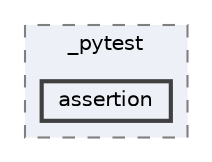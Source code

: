 digraph "C:/Users/LukeMabie/documents/Development/Password_Saver_Using_Django-master/venv/Lib/site-packages/_pytest/assertion"
{
 // LATEX_PDF_SIZE
  bgcolor="transparent";
  edge [fontname=Helvetica,fontsize=10,labelfontname=Helvetica,labelfontsize=10];
  node [fontname=Helvetica,fontsize=10,shape=box,height=0.2,width=0.4];
  compound=true
  subgraph clusterdir_b3b37a221e9061020e777f5b90b2470a {
    graph [ bgcolor="#edf0f7", pencolor="grey50", label="_pytest", fontname=Helvetica,fontsize=10 style="filled,dashed", URL="dir_b3b37a221e9061020e777f5b90b2470a.html",tooltip=""]
  dir_9ac641ec759d379203be535e39f93d92 [label="assertion", fillcolor="#edf0f7", color="grey25", style="filled,bold", URL="dir_9ac641ec759d379203be535e39f93d92.html",tooltip=""];
  }
}
